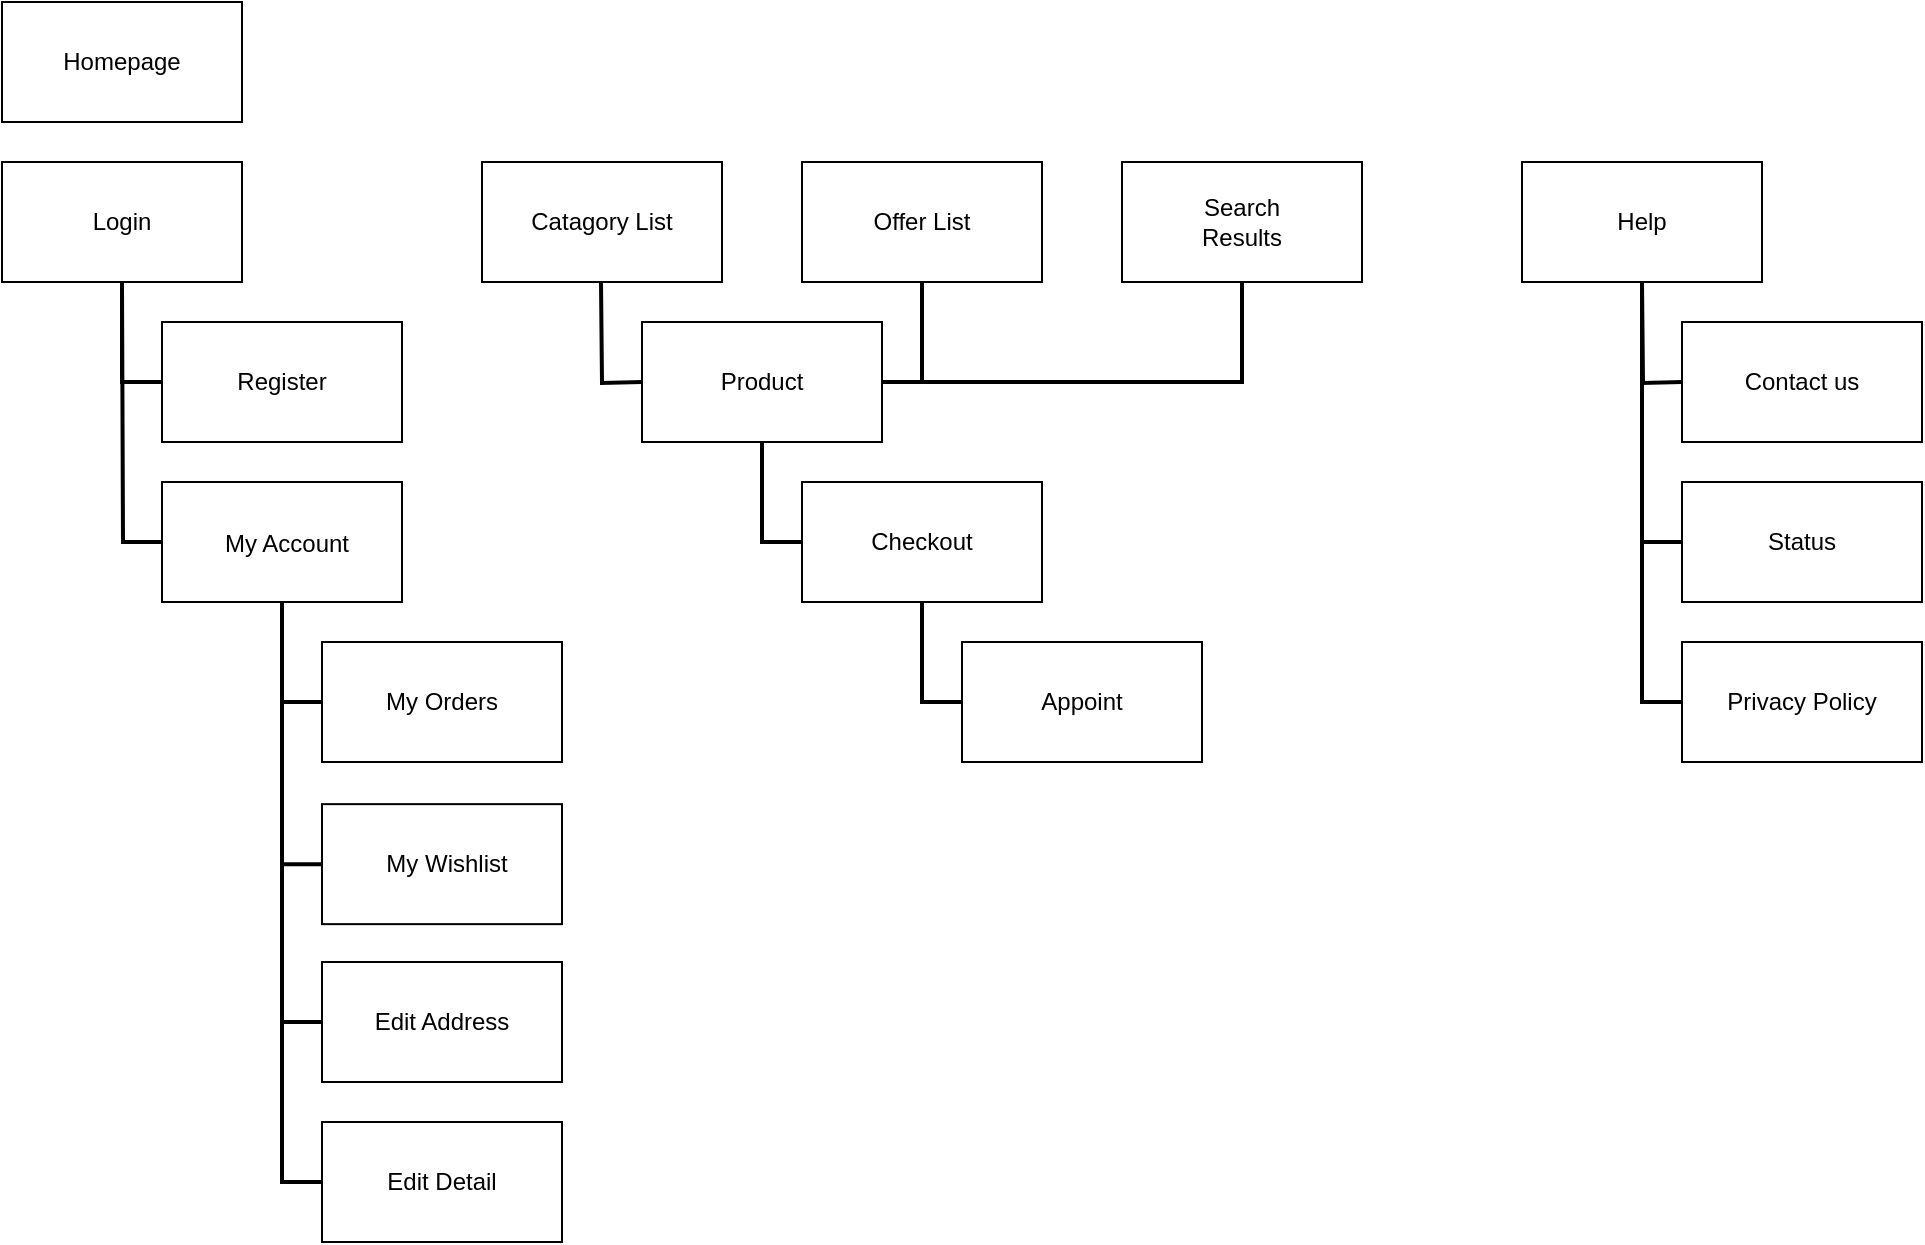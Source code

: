 <mxfile version="23.0.2" type="device">
  <diagram name="Page-1" id="lIRqyHxC0R3AH6KVQ2DP">
    <mxGraphModel dx="1468" dy="958" grid="0" gridSize="10" guides="1" tooltips="1" connect="1" arrows="1" fold="1" page="1" pageScale="1" pageWidth="1654" pageHeight="1169" math="0" shadow="0">
      <root>
        <mxCell id="0" />
        <mxCell id="1" parent="0" />
        <mxCell id="brxClrzuQZExlbl_WFOc-2" value="" style="rounded=0;whiteSpace=wrap;html=1;" vertex="1" parent="1">
          <mxGeometry x="80" y="80" width="120" height="60" as="geometry" />
        </mxCell>
        <mxCell id="brxClrzuQZExlbl_WFOc-3" value="Homepage" style="text;html=1;strokeColor=none;fillColor=none;align=center;verticalAlign=middle;whiteSpace=wrap;rounded=0;" vertex="1" parent="1">
          <mxGeometry x="110" y="95" width="60" height="30" as="geometry" />
        </mxCell>
        <mxCell id="brxClrzuQZExlbl_WFOc-4" value="" style="rounded=0;whiteSpace=wrap;html=1;" vertex="1" parent="1">
          <mxGeometry x="80" y="160" width="120" height="60" as="geometry" />
        </mxCell>
        <mxCell id="brxClrzuQZExlbl_WFOc-5" value="Login" style="text;html=1;strokeColor=none;fillColor=none;align=center;verticalAlign=middle;whiteSpace=wrap;rounded=0;" vertex="1" parent="1">
          <mxGeometry x="110" y="175" width="60" height="30" as="geometry" />
        </mxCell>
        <mxCell id="brxClrzuQZExlbl_WFOc-6" value="" style="rounded=0;whiteSpace=wrap;html=1;" vertex="1" parent="1">
          <mxGeometry x="160" y="240" width="120" height="60" as="geometry" />
        </mxCell>
        <mxCell id="brxClrzuQZExlbl_WFOc-7" value="Register" style="text;html=1;strokeColor=none;fillColor=none;align=center;verticalAlign=middle;whiteSpace=wrap;rounded=0;" vertex="1" parent="1">
          <mxGeometry x="190" y="255" width="60" height="30" as="geometry" />
        </mxCell>
        <mxCell id="brxClrzuQZExlbl_WFOc-8" value="" style="rounded=0;whiteSpace=wrap;html=1;" vertex="1" parent="1">
          <mxGeometry x="160" y="320" width="120" height="60" as="geometry" />
        </mxCell>
        <mxCell id="brxClrzuQZExlbl_WFOc-9" value="My Account" style="text;html=1;strokeColor=none;fillColor=none;align=center;verticalAlign=middle;whiteSpace=wrap;rounded=0;" vertex="1" parent="1">
          <mxGeometry x="175" y="335" width="95" height="31.67" as="geometry" />
        </mxCell>
        <mxCell id="brxClrzuQZExlbl_WFOc-10" value="" style="rounded=0;whiteSpace=wrap;html=1;" vertex="1" parent="1">
          <mxGeometry x="240" y="400" width="120" height="60" as="geometry" />
        </mxCell>
        <mxCell id="brxClrzuQZExlbl_WFOc-11" value="My Orders" style="text;html=1;strokeColor=none;fillColor=none;align=center;verticalAlign=middle;whiteSpace=wrap;rounded=0;" vertex="1" parent="1">
          <mxGeometry x="270" y="415" width="60" height="30" as="geometry" />
        </mxCell>
        <mxCell id="brxClrzuQZExlbl_WFOc-12" value="" style="rounded=0;whiteSpace=wrap;html=1;" vertex="1" parent="1">
          <mxGeometry x="240" y="481.07" width="120" height="60" as="geometry" />
        </mxCell>
        <mxCell id="brxClrzuQZExlbl_WFOc-13" value="My Wishlist" style="text;html=1;strokeColor=none;fillColor=none;align=center;verticalAlign=middle;whiteSpace=wrap;rounded=0;" vertex="1" parent="1">
          <mxGeometry x="265" y="495" width="75" height="32.14" as="geometry" />
        </mxCell>
        <mxCell id="brxClrzuQZExlbl_WFOc-14" value="" style="rounded=0;whiteSpace=wrap;html=1;" vertex="1" parent="1">
          <mxGeometry x="240" y="560" width="120" height="60" as="geometry" />
        </mxCell>
        <mxCell id="brxClrzuQZExlbl_WFOc-15" value="Edit Address" style="text;html=1;strokeColor=none;fillColor=none;align=center;verticalAlign=middle;whiteSpace=wrap;rounded=0;" vertex="1" parent="1">
          <mxGeometry x="265" y="575" width="70" height="30" as="geometry" />
        </mxCell>
        <mxCell id="brxClrzuQZExlbl_WFOc-16" value="" style="rounded=0;whiteSpace=wrap;html=1;" vertex="1" parent="1">
          <mxGeometry x="240" y="640" width="120" height="60" as="geometry" />
        </mxCell>
        <mxCell id="brxClrzuQZExlbl_WFOc-17" value="Edit Detail" style="text;html=1;strokeColor=none;fillColor=none;align=center;verticalAlign=middle;whiteSpace=wrap;rounded=0;" vertex="1" parent="1">
          <mxGeometry x="270" y="655" width="60" height="30" as="geometry" />
        </mxCell>
        <mxCell id="brxClrzuQZExlbl_WFOc-44" style="edgeStyle=orthogonalEdgeStyle;rounded=0;orthogonalLoop=1;jettySize=auto;html=1;entryX=1;entryY=0.5;entryDx=0;entryDy=0;exitX=0.5;exitY=1;exitDx=0;exitDy=0;endArrow=none;endFill=0;strokeWidth=2;" edge="1" parent="1" source="brxClrzuQZExlbl_WFOc-22" target="brxClrzuQZExlbl_WFOc-24">
          <mxGeometry relative="1" as="geometry">
            <Array as="points">
              <mxPoint x="700" y="270" />
            </Array>
          </mxGeometry>
        </mxCell>
        <mxCell id="brxClrzuQZExlbl_WFOc-18" value="" style="rounded=0;whiteSpace=wrap;html=1;" vertex="1" parent="1">
          <mxGeometry x="320" y="160" width="120" height="60" as="geometry" />
        </mxCell>
        <mxCell id="brxClrzuQZExlbl_WFOc-19" value="Catagory List" style="text;html=1;strokeColor=none;fillColor=none;align=center;verticalAlign=middle;whiteSpace=wrap;rounded=0;" vertex="1" parent="1">
          <mxGeometry x="340" y="175" width="80" height="30" as="geometry" />
        </mxCell>
        <mxCell id="brxClrzuQZExlbl_WFOc-20" value="" style="rounded=0;whiteSpace=wrap;html=1;" vertex="1" parent="1">
          <mxGeometry x="480" y="160" width="120" height="60" as="geometry" />
        </mxCell>
        <mxCell id="brxClrzuQZExlbl_WFOc-21" value="Offer List" style="text;html=1;strokeColor=none;fillColor=none;align=center;verticalAlign=middle;whiteSpace=wrap;rounded=0;" vertex="1" parent="1">
          <mxGeometry x="510" y="175" width="60" height="30" as="geometry" />
        </mxCell>
        <mxCell id="brxClrzuQZExlbl_WFOc-22" value="" style="rounded=0;whiteSpace=wrap;html=1;" vertex="1" parent="1">
          <mxGeometry x="640" y="160" width="120" height="60" as="geometry" />
        </mxCell>
        <mxCell id="brxClrzuQZExlbl_WFOc-23" value="Search Results" style="text;html=1;strokeColor=none;fillColor=none;align=center;verticalAlign=middle;whiteSpace=wrap;rounded=0;" vertex="1" parent="1">
          <mxGeometry x="670" y="175" width="60" height="30" as="geometry" />
        </mxCell>
        <mxCell id="brxClrzuQZExlbl_WFOc-24" value="" style="rounded=0;whiteSpace=wrap;html=1;" vertex="1" parent="1">
          <mxGeometry x="400" y="240" width="120" height="60" as="geometry" />
        </mxCell>
        <mxCell id="brxClrzuQZExlbl_WFOc-26" value="" style="rounded=0;whiteSpace=wrap;html=1;" vertex="1" parent="1">
          <mxGeometry x="480" y="320" width="120" height="60" as="geometry" />
        </mxCell>
        <mxCell id="brxClrzuQZExlbl_WFOc-27" value="Checkout" style="text;html=1;strokeColor=none;fillColor=none;align=center;verticalAlign=middle;whiteSpace=wrap;rounded=0;" vertex="1" parent="1">
          <mxGeometry x="510" y="335" width="60" height="30" as="geometry" />
        </mxCell>
        <mxCell id="brxClrzuQZExlbl_WFOc-28" value="" style="rounded=0;whiteSpace=wrap;html=1;" vertex="1" parent="1">
          <mxGeometry x="560" y="400" width="120" height="60" as="geometry" />
        </mxCell>
        <mxCell id="brxClrzuQZExlbl_WFOc-29" value="Appoint" style="text;html=1;strokeColor=none;fillColor=none;align=center;verticalAlign=middle;whiteSpace=wrap;rounded=0;" vertex="1" parent="1">
          <mxGeometry x="590" y="415" width="60" height="30" as="geometry" />
        </mxCell>
        <mxCell id="brxClrzuQZExlbl_WFOc-30" value="" style="rounded=0;whiteSpace=wrap;html=1;" vertex="1" parent="1">
          <mxGeometry x="840" y="160" width="120" height="60" as="geometry" />
        </mxCell>
        <mxCell id="brxClrzuQZExlbl_WFOc-31" value="Help" style="text;html=1;strokeColor=none;fillColor=none;align=center;verticalAlign=middle;whiteSpace=wrap;rounded=0;" vertex="1" parent="1">
          <mxGeometry x="870" y="175" width="60" height="30" as="geometry" />
        </mxCell>
        <mxCell id="brxClrzuQZExlbl_WFOc-32" value="" style="rounded=0;whiteSpace=wrap;html=1;" vertex="1" parent="1">
          <mxGeometry x="920" y="240" width="120" height="60" as="geometry" />
        </mxCell>
        <mxCell id="brxClrzuQZExlbl_WFOc-33" value="Contact us" style="text;html=1;strokeColor=none;fillColor=none;align=center;verticalAlign=middle;whiteSpace=wrap;rounded=0;" vertex="1" parent="1">
          <mxGeometry x="950" y="255" width="60" height="30" as="geometry" />
        </mxCell>
        <mxCell id="brxClrzuQZExlbl_WFOc-34" value="" style="rounded=0;whiteSpace=wrap;html=1;" vertex="1" parent="1">
          <mxGeometry x="920" y="320" width="120" height="60" as="geometry" />
        </mxCell>
        <mxCell id="brxClrzuQZExlbl_WFOc-35" value="Status" style="text;html=1;strokeColor=none;fillColor=none;align=center;verticalAlign=middle;whiteSpace=wrap;rounded=0;" vertex="1" parent="1">
          <mxGeometry x="950" y="335" width="60" height="30" as="geometry" />
        </mxCell>
        <mxCell id="brxClrzuQZExlbl_WFOc-36" value="" style="rounded=0;whiteSpace=wrap;html=1;" vertex="1" parent="1">
          <mxGeometry x="920" y="400" width="120" height="60" as="geometry" />
        </mxCell>
        <mxCell id="brxClrzuQZExlbl_WFOc-37" value="Privacy Policy" style="text;html=1;strokeColor=none;fillColor=none;align=center;verticalAlign=middle;whiteSpace=wrap;rounded=0;" vertex="1" parent="1">
          <mxGeometry x="940" y="415" width="80" height="30" as="geometry" />
        </mxCell>
        <mxCell id="brxClrzuQZExlbl_WFOc-38" value="" style="endArrow=none;html=1;rounded=0;strokeWidth=2;edgeStyle=orthogonalEdgeStyle;exitX=0;exitY=0.5;exitDx=0;exitDy=0;entryX=0.5;entryY=1;entryDx=0;entryDy=0;" edge="1" parent="1" source="brxClrzuQZExlbl_WFOc-6" target="brxClrzuQZExlbl_WFOc-4">
          <mxGeometry width="50" height="50" relative="1" as="geometry">
            <mxPoint x="110" y="270" as="sourcePoint" />
            <mxPoint x="100" y="220" as="targetPoint" />
          </mxGeometry>
        </mxCell>
        <mxCell id="brxClrzuQZExlbl_WFOc-40" value="" style="endArrow=none;html=1;rounded=0;strokeWidth=2;edgeStyle=orthogonalEdgeStyle;" edge="1" parent="1">
          <mxGeometry width="50" height="50" relative="1" as="geometry">
            <mxPoint x="400" y="270" as="sourcePoint" />
            <mxPoint x="379.5" y="220" as="targetPoint" />
          </mxGeometry>
        </mxCell>
        <mxCell id="brxClrzuQZExlbl_WFOc-41" value="" style="endArrow=none;html=1;rounded=0;strokeWidth=2;edgeStyle=orthogonalEdgeStyle;exitX=1;exitY=0.5;exitDx=0;exitDy=0;entryX=0.5;entryY=1;entryDx=0;entryDy=0;" edge="1" parent="1" source="brxClrzuQZExlbl_WFOc-24" target="brxClrzuQZExlbl_WFOc-20">
          <mxGeometry width="50" height="50" relative="1" as="geometry">
            <mxPoint x="500" y="270" as="sourcePoint" />
            <mxPoint x="500" y="220" as="targetPoint" />
          </mxGeometry>
        </mxCell>
        <mxCell id="brxClrzuQZExlbl_WFOc-46" value="" style="endArrow=none;html=1;rounded=0;strokeWidth=2;edgeStyle=orthogonalEdgeStyle;exitX=0;exitY=0.5;exitDx=0;exitDy=0;" edge="1" parent="1" source="brxClrzuQZExlbl_WFOc-8">
          <mxGeometry width="50" height="50" relative="1" as="geometry">
            <mxPoint x="120" y="350" as="sourcePoint" />
            <mxPoint x="140" y="222" as="targetPoint" />
          </mxGeometry>
        </mxCell>
        <mxCell id="brxClrzuQZExlbl_WFOc-47" value="" style="endArrow=none;html=1;rounded=0;strokeWidth=2;edgeStyle=orthogonalEdgeStyle;exitX=0;exitY=0.5;exitDx=0;exitDy=0;entryX=0.5;entryY=1;entryDx=0;entryDy=0;" edge="1" parent="1" source="brxClrzuQZExlbl_WFOc-10" target="brxClrzuQZExlbl_WFOc-8">
          <mxGeometry width="50" height="50" relative="1" as="geometry">
            <mxPoint x="160" y="430" as="sourcePoint" />
            <mxPoint x="140" y="380" as="targetPoint" />
          </mxGeometry>
        </mxCell>
        <mxCell id="brxClrzuQZExlbl_WFOc-48" value="" style="endArrow=none;html=1;rounded=0;strokeWidth=2;edgeStyle=orthogonalEdgeStyle;exitX=0;exitY=0.5;exitDx=0;exitDy=0;entryX=0.5;entryY=1;entryDx=0;entryDy=0;" edge="1" parent="1" source="brxClrzuQZExlbl_WFOc-12" target="brxClrzuQZExlbl_WFOc-8">
          <mxGeometry width="50" height="50" relative="1" as="geometry">
            <mxPoint x="160" y="510" as="sourcePoint" />
            <mxPoint x="140.04" y="381.98" as="targetPoint" />
          </mxGeometry>
        </mxCell>
        <mxCell id="brxClrzuQZExlbl_WFOc-50" value="" style="endArrow=none;html=1;rounded=0;strokeWidth=2;edgeStyle=orthogonalEdgeStyle;exitX=0;exitY=0.5;exitDx=0;exitDy=0;entryX=0.5;entryY=1;entryDx=0;entryDy=0;" edge="1" parent="1" source="brxClrzuQZExlbl_WFOc-14" target="brxClrzuQZExlbl_WFOc-8">
          <mxGeometry width="50" height="50" relative="1" as="geometry">
            <mxPoint x="180" y="530" as="sourcePoint" />
            <mxPoint x="160.04" y="401.98" as="targetPoint" />
          </mxGeometry>
        </mxCell>
        <mxCell id="brxClrzuQZExlbl_WFOc-51" value="" style="endArrow=none;html=1;rounded=0;strokeWidth=2;edgeStyle=orthogonalEdgeStyle;exitX=0;exitY=0.5;exitDx=0;exitDy=0;entryX=0.5;entryY=1;entryDx=0;entryDy=0;" edge="1" parent="1" source="brxClrzuQZExlbl_WFOc-16" target="brxClrzuQZExlbl_WFOc-8">
          <mxGeometry width="50" height="50" relative="1" as="geometry">
            <mxPoint x="170" y="600" as="sourcePoint" />
            <mxPoint x="140" y="380" as="targetPoint" />
          </mxGeometry>
        </mxCell>
        <mxCell id="brxClrzuQZExlbl_WFOc-52" value="" style="endArrow=none;html=1;rounded=0;strokeWidth=2;edgeStyle=orthogonalEdgeStyle;" edge="1" parent="1" target="brxClrzuQZExlbl_WFOc-24">
          <mxGeometry width="50" height="50" relative="1" as="geometry">
            <mxPoint x="480" y="350" as="sourcePoint" />
            <mxPoint x="540" y="300" as="targetPoint" />
            <Array as="points">
              <mxPoint x="460" y="350" />
            </Array>
          </mxGeometry>
        </mxCell>
        <mxCell id="brxClrzuQZExlbl_WFOc-53" value="" style="endArrow=none;html=1;rounded=0;strokeWidth=2;edgeStyle=orthogonalEdgeStyle;exitX=0;exitY=0.5;exitDx=0;exitDy=0;entryX=0.5;entryY=1;entryDx=0;entryDy=0;" edge="1" parent="1" source="brxClrzuQZExlbl_WFOc-28" target="brxClrzuQZExlbl_WFOc-26">
          <mxGeometry width="50" height="50" relative="1" as="geometry">
            <mxPoint x="600" y="430" as="sourcePoint" />
            <mxPoint x="580" y="380" as="targetPoint" />
          </mxGeometry>
        </mxCell>
        <mxCell id="brxClrzuQZExlbl_WFOc-54" value="" style="endArrow=none;html=1;rounded=0;strokeWidth=2;edgeStyle=orthogonalEdgeStyle;exitX=0;exitY=0.5;exitDx=0;exitDy=0;" edge="1" parent="1">
          <mxGeometry width="50" height="50" relative="1" as="geometry">
            <mxPoint x="920" y="270" as="sourcePoint" />
            <mxPoint x="900" y="220" as="targetPoint" />
          </mxGeometry>
        </mxCell>
        <mxCell id="brxClrzuQZExlbl_WFOc-55" value="" style="endArrow=none;html=1;rounded=0;strokeWidth=2;edgeStyle=orthogonalEdgeStyle;exitX=0;exitY=0.5;exitDx=0;exitDy=0;entryX=0.5;entryY=1;entryDx=0;entryDy=0;" edge="1" parent="1" source="brxClrzuQZExlbl_WFOc-34" target="brxClrzuQZExlbl_WFOc-30">
          <mxGeometry width="50" height="50" relative="1" as="geometry">
            <mxPoint x="850" y="280" as="sourcePoint" />
            <mxPoint x="820" y="220" as="targetPoint" />
          </mxGeometry>
        </mxCell>
        <mxCell id="brxClrzuQZExlbl_WFOc-56" value="" style="endArrow=none;html=1;rounded=0;strokeWidth=2;edgeStyle=orthogonalEdgeStyle;exitX=0;exitY=0.5;exitDx=0;exitDy=0;entryX=0.5;entryY=1;entryDx=0;entryDy=0;" edge="1" parent="1" source="brxClrzuQZExlbl_WFOc-36" target="brxClrzuQZExlbl_WFOc-30">
          <mxGeometry width="50" height="50" relative="1" as="geometry">
            <mxPoint x="860" y="290" as="sourcePoint" />
            <mxPoint x="820" y="220" as="targetPoint" />
          </mxGeometry>
        </mxCell>
        <mxCell id="brxClrzuQZExlbl_WFOc-25" value="Product" style="text;html=1;strokeColor=none;fillColor=none;align=center;verticalAlign=middle;whiteSpace=wrap;rounded=0;" vertex="1" parent="1">
          <mxGeometry x="430" y="257.5" width="60" height="25" as="geometry" />
        </mxCell>
      </root>
    </mxGraphModel>
  </diagram>
</mxfile>
